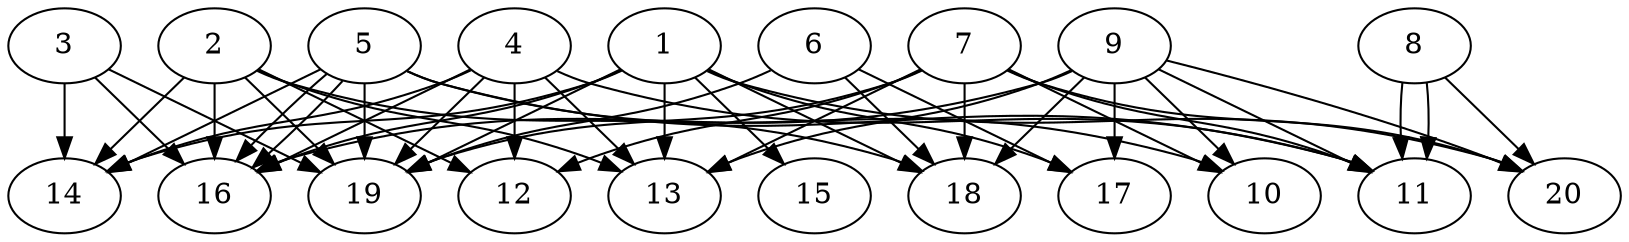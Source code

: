// DAG automatically generated by daggen at Wed Jul 24 21:20:07 2019
// ./daggen --dot -n 20 --ccr 0.5 --fat 0.8 --regular 0.5 --density 0.8 --mindata 5242880 --maxdata 52428800 
digraph G {
  1 [size="90619904", alpha="0.18", expect_size="45309952"] 
  1 -> 13 [size ="45309952"]
  1 -> 14 [size ="45309952"]
  1 -> 15 [size ="45309952"]
  1 -> 16 [size ="45309952"]
  1 -> 17 [size ="45309952"]
  1 -> 18 [size ="45309952"]
  1 -> 19 [size ="45309952"]
  1 -> 20 [size ="45309952"]
  2 [size="84916224", alpha="0.07", expect_size="42458112"] 
  2 -> 12 [size ="42458112"]
  2 -> 13 [size ="42458112"]
  2 -> 14 [size ="42458112"]
  2 -> 16 [size ="42458112"]
  2 -> 18 [size ="42458112"]
  2 -> 19 [size ="42458112"]
  3 [size="72630272", alpha="0.02", expect_size="36315136"] 
  3 -> 14 [size ="36315136"]
  3 -> 16 [size ="36315136"]
  3 -> 19 [size ="36315136"]
  4 [size="26333184", alpha="0.02", expect_size="13166592"] 
  4 -> 11 [size ="13166592"]
  4 -> 12 [size ="13166592"]
  4 -> 13 [size ="13166592"]
  4 -> 14 [size ="13166592"]
  4 -> 16 [size ="13166592"]
  4 -> 19 [size ="13166592"]
  5 [size="39571456", alpha="0.16", expect_size="19785728"] 
  5 -> 10 [size ="19785728"]
  5 -> 11 [size ="19785728"]
  5 -> 14 [size ="19785728"]
  5 -> 16 [size ="19785728"]
  5 -> 16 [size ="19785728"]
  5 -> 19 [size ="19785728"]
  6 [size="78641152", alpha="0.02", expect_size="39320576"] 
  6 -> 17 [size ="39320576"]
  6 -> 18 [size ="39320576"]
  6 -> 19 [size ="39320576"]
  7 [size="27744256", alpha="0.18", expect_size="13872128"] 
  7 -> 10 [size ="13872128"]
  7 -> 11 [size ="13872128"]
  7 -> 12 [size ="13872128"]
  7 -> 13 [size ="13872128"]
  7 -> 18 [size ="13872128"]
  7 -> 19 [size ="13872128"]
  7 -> 20 [size ="13872128"]
  8 [size="12918784", alpha="0.03", expect_size="6459392"] 
  8 -> 11 [size ="6459392"]
  8 -> 11 [size ="6459392"]
  8 -> 20 [size ="6459392"]
  9 [size="28180480", alpha="0.16", expect_size="14090240"] 
  9 -> 10 [size ="14090240"]
  9 -> 11 [size ="14090240"]
  9 -> 13 [size ="14090240"]
  9 -> 16 [size ="14090240"]
  9 -> 17 [size ="14090240"]
  9 -> 18 [size ="14090240"]
  9 -> 20 [size ="14090240"]
  10 [size="29628416", alpha="0.04", expect_size="14814208"] 
  11 [size="24899584", alpha="0.08", expect_size="12449792"] 
  12 [size="15751168", alpha="0.05", expect_size="7875584"] 
  13 [size="48547840", alpha="0.11", expect_size="24273920"] 
  14 [size="57108480", alpha="0.06", expect_size="28554240"] 
  15 [size="68212736", alpha="0.07", expect_size="34106368"] 
  16 [size="47972352", alpha="0.09", expect_size="23986176"] 
  17 [size="56555520", alpha="0.16", expect_size="28277760"] 
  18 [size="45541376", alpha="0.13", expect_size="22770688"] 
  19 [size="61698048", alpha="0.17", expect_size="30849024"] 
  20 [size="42596352", alpha="0.18", expect_size="21298176"] 
}
